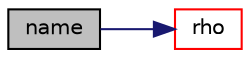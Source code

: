 digraph "name"
{
  bgcolor="transparent";
  edge [fontname="Helvetica",fontsize="10",labelfontname="Helvetica",labelfontsize="10"];
  node [fontname="Helvetica",fontsize="10",shape=record];
  rankdir="LR";
  Node708 [label="name",height=0.2,width=0.4,color="black", fillcolor="grey75", style="filled", fontcolor="black"];
  Node708 -> Node709 [color="midnightblue",fontsize="10",style="solid",fontname="Helvetica"];
  Node709 [label="rho",height=0.2,width=0.4,color="red",URL="$a30141.html#aba9cd0c89afcb2b70e8b2073ff822bc4",tooltip="Return density [kg/m3]. "];
}
